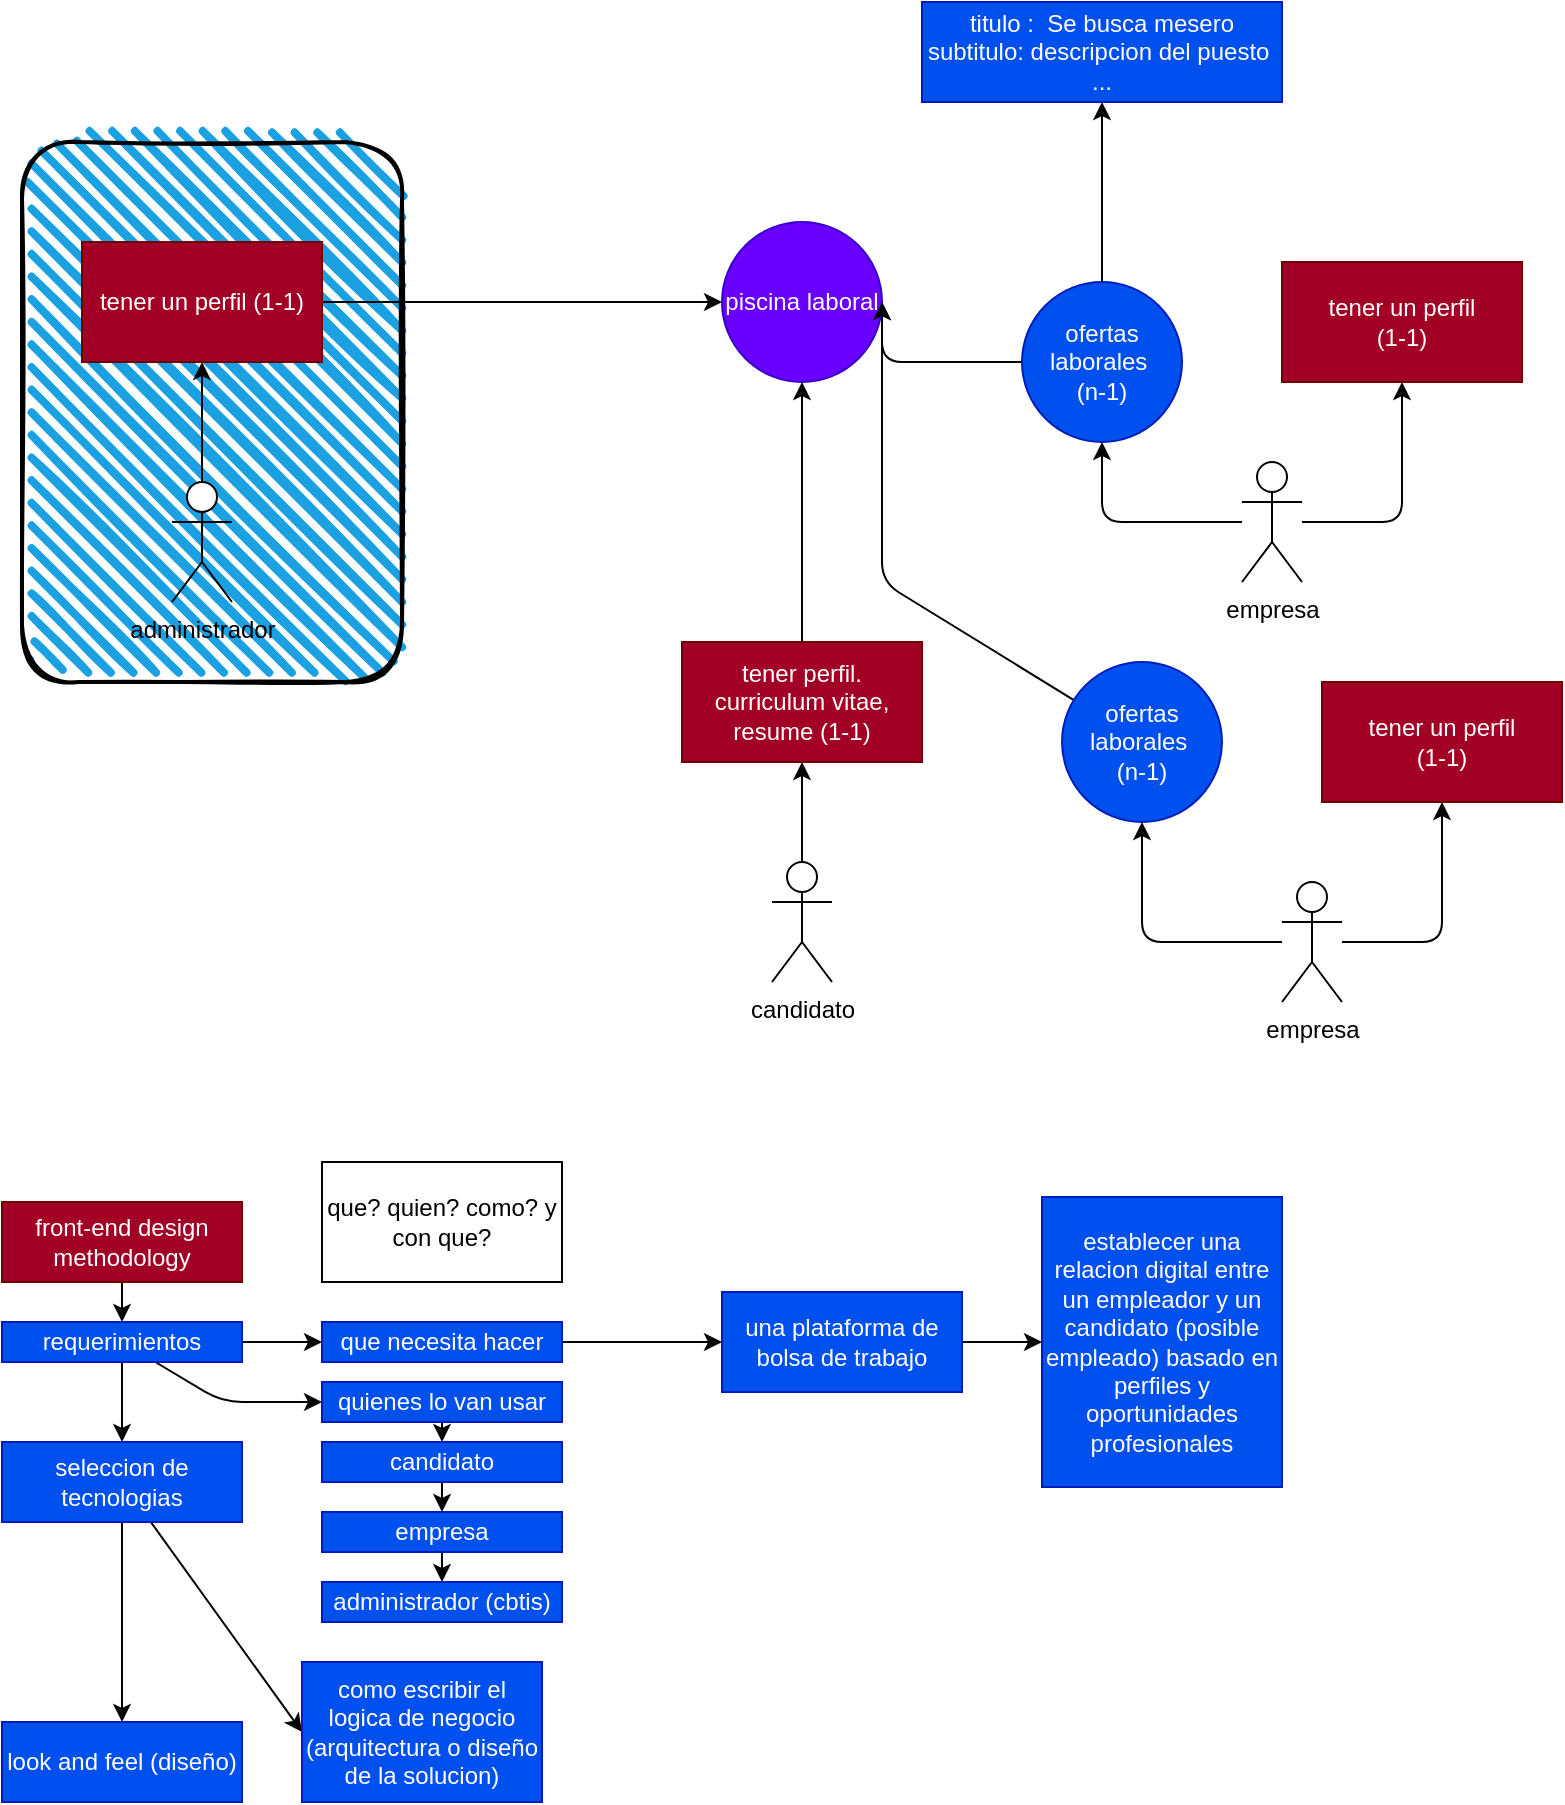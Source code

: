 <mxfile>
    <diagram id="3_qGxpZdwHny5ZAxj3Jo" name="Page-1">
        <mxGraphModel dx="1977" dy="2260" grid="1" gridSize="10" guides="1" tooltips="1" connect="1" arrows="1" fold="1" page="1" pageScale="1" pageWidth="850" pageHeight="1100" math="0" shadow="0">
            <root>
                <mxCell id="0"/>
                <mxCell id="1" parent="0"/>
                <mxCell id="49" value="" style="rounded=1;whiteSpace=wrap;html=1;strokeWidth=2;fillWeight=4;hachureGap=8;hachureAngle=45;fillColor=#1ba1e2;sketch=1;" vertex="1" parent="1">
                    <mxGeometry x="50" y="-570" width="190" height="270" as="geometry"/>
                </mxCell>
                <mxCell id="6" value="" style="edgeStyle=none;html=1;" edge="1" parent="1" source="2" target="5">
                    <mxGeometry relative="1" as="geometry"/>
                </mxCell>
                <mxCell id="8" value="" style="edgeStyle=none;html=1;" edge="1" parent="1" source="2" target="7">
                    <mxGeometry relative="1" as="geometry">
                        <Array as="points">
                            <mxPoint x="150" y="60"/>
                        </Array>
                    </mxGeometry>
                </mxCell>
                <mxCell id="11" style="edgeStyle=none;html=1;entryX=0.5;entryY=0;entryDx=0;entryDy=0;" edge="1" parent="1" source="2" target="10">
                    <mxGeometry relative="1" as="geometry"/>
                </mxCell>
                <mxCell id="2" value="requerimientos" style="rounded=0;whiteSpace=wrap;html=1;fillColor=#0050ef;fontColor=#ffffff;strokeColor=#001DBC;" vertex="1" parent="1">
                    <mxGeometry x="40" y="20" width="120" height="20" as="geometry"/>
                </mxCell>
                <mxCell id="4" style="edgeStyle=none;html=1;" edge="1" parent="1" source="3" target="2">
                    <mxGeometry relative="1" as="geometry"/>
                </mxCell>
                <mxCell id="3" value="front-end design methodology" style="rounded=0;whiteSpace=wrap;html=1;fillColor=#a20025;fontColor=#ffffff;strokeColor=#6F0000;" vertex="1" parent="1">
                    <mxGeometry x="40" y="-40" width="120" height="40" as="geometry"/>
                </mxCell>
                <mxCell id="17" value="" style="edgeStyle=none;html=1;" edge="1" parent="1" source="5" target="16">
                    <mxGeometry relative="1" as="geometry"/>
                </mxCell>
                <mxCell id="5" value="que necesita hacer" style="rounded=0;whiteSpace=wrap;html=1;fillColor=#0050ef;fontColor=#ffffff;strokeColor=#001DBC;" vertex="1" parent="1">
                    <mxGeometry x="200" y="20" width="120" height="20" as="geometry"/>
                </mxCell>
                <mxCell id="21" value="" style="edgeStyle=none;html=1;" edge="1" parent="1" source="7" target="20">
                    <mxGeometry relative="1" as="geometry"/>
                </mxCell>
                <mxCell id="7" value="quienes lo van usar" style="rounded=0;whiteSpace=wrap;html=1;fillColor=#0050ef;fontColor=#ffffff;strokeColor=#001DBC;" vertex="1" parent="1">
                    <mxGeometry x="200" y="50" width="120" height="20" as="geometry"/>
                </mxCell>
                <mxCell id="9" value="que? quien? como? y con que?" style="rounded=0;whiteSpace=wrap;html=1;" vertex="1" parent="1">
                    <mxGeometry x="200" y="-60" width="120" height="60" as="geometry"/>
                </mxCell>
                <mxCell id="13" style="edgeStyle=none;html=1;entryX=0.5;entryY=0;entryDx=0;entryDy=0;" edge="1" parent="1" source="10" target="12">
                    <mxGeometry relative="1" as="geometry"/>
                </mxCell>
                <mxCell id="15" style="edgeStyle=none;html=1;entryX=0;entryY=0.5;entryDx=0;entryDy=0;" edge="1" parent="1" source="10" target="14">
                    <mxGeometry relative="1" as="geometry"/>
                </mxCell>
                <mxCell id="10" value="seleccion de tecnologias" style="rounded=0;whiteSpace=wrap;html=1;fillColor=#0050ef;fontColor=#ffffff;strokeColor=#001DBC;" vertex="1" parent="1">
                    <mxGeometry x="40" y="80" width="120" height="40" as="geometry"/>
                </mxCell>
                <mxCell id="12" value="look and feel (diseño)&lt;br&gt;" style="rounded=0;whiteSpace=wrap;html=1;fillColor=#0050ef;fontColor=#ffffff;strokeColor=#001DBC;" vertex="1" parent="1">
                    <mxGeometry x="40" y="220" width="120" height="40" as="geometry"/>
                </mxCell>
                <mxCell id="14" value="como escribir el logica de negocio (arquitectura o diseño de la solucion)" style="rounded=0;whiteSpace=wrap;html=1;fillColor=#0050ef;fontColor=#ffffff;strokeColor=#001DBC;" vertex="1" parent="1">
                    <mxGeometry x="190" y="190" width="120" height="70" as="geometry"/>
                </mxCell>
                <mxCell id="19" value="" style="edgeStyle=none;html=1;" edge="1" parent="1" source="16" target="18">
                    <mxGeometry relative="1" as="geometry"/>
                </mxCell>
                <mxCell id="16" value="una plataforma de bolsa de trabajo" style="rounded=0;whiteSpace=wrap;html=1;fillColor=#0050ef;fontColor=#ffffff;strokeColor=#001DBC;" vertex="1" parent="1">
                    <mxGeometry x="400" y="5" width="120" height="50" as="geometry"/>
                </mxCell>
                <mxCell id="18" value="establecer una relacion digital entre un empleador y un candidato (posible empleado) basado en perfiles y oportunidades profesionales" style="rounded=0;whiteSpace=wrap;html=1;fillColor=#0050ef;fontColor=#ffffff;strokeColor=#001DBC;" vertex="1" parent="1">
                    <mxGeometry x="560" y="-42.5" width="120" height="145" as="geometry"/>
                </mxCell>
                <mxCell id="23" value="" style="edgeStyle=none;html=1;" edge="1" parent="1" source="20" target="22">
                    <mxGeometry relative="1" as="geometry"/>
                </mxCell>
                <mxCell id="20" value="candidato" style="rounded=0;whiteSpace=wrap;html=1;fillColor=#0050ef;fontColor=#ffffff;strokeColor=#001DBC;" vertex="1" parent="1">
                    <mxGeometry x="200" y="80" width="120" height="20" as="geometry"/>
                </mxCell>
                <mxCell id="25" value="" style="edgeStyle=none;html=1;" edge="1" parent="1" source="22" target="24">
                    <mxGeometry relative="1" as="geometry"/>
                </mxCell>
                <mxCell id="22" value="empresa" style="rounded=0;whiteSpace=wrap;html=1;fillColor=#0050ef;fontColor=#ffffff;strokeColor=#001DBC;" vertex="1" parent="1">
                    <mxGeometry x="200" y="115" width="120" height="20" as="geometry"/>
                </mxCell>
                <mxCell id="24" value="administrador (cbtis)" style="rounded=0;whiteSpace=wrap;html=1;fillColor=#0050ef;fontColor=#ffffff;strokeColor=#001DBC;" vertex="1" parent="1">
                    <mxGeometry x="200" y="150" width="120" height="20" as="geometry"/>
                </mxCell>
                <mxCell id="29" style="edgeStyle=none;html=1;entryX=0.5;entryY=1;entryDx=0;entryDy=0;" edge="1" parent="1" source="26" target="28">
                    <mxGeometry relative="1" as="geometry"/>
                </mxCell>
                <mxCell id="26" value="candidato&lt;br&gt;" style="shape=umlActor;verticalLabelPosition=bottom;verticalAlign=top;html=1;outlineConnect=0;" vertex="1" parent="1">
                    <mxGeometry x="425" y="-210" width="30" height="60" as="geometry"/>
                </mxCell>
                <mxCell id="46" style="edgeStyle=none;html=1;entryX=0.5;entryY=1;entryDx=0;entryDy=0;" edge="1" parent="1" source="28" target="38">
                    <mxGeometry relative="1" as="geometry"/>
                </mxCell>
                <mxCell id="28" value="tener perfil.&lt;br&gt;curriculum vitae, resume (1-1)" style="rounded=0;whiteSpace=wrap;html=1;fillColor=#a20025;fontColor=#ffffff;strokeColor=#6F0000;" vertex="1" parent="1">
                    <mxGeometry x="380" y="-320" width="120" height="60" as="geometry"/>
                </mxCell>
                <mxCell id="32" style="edgeStyle=none;html=1;entryX=0.5;entryY=1;entryDx=0;entryDy=0;" edge="1" parent="1" source="30" target="31">
                    <mxGeometry relative="1" as="geometry">
                        <Array as="points">
                            <mxPoint x="760" y="-170"/>
                        </Array>
                    </mxGeometry>
                </mxCell>
                <mxCell id="37" style="edgeStyle=none;html=1;entryX=0.5;entryY=1;entryDx=0;entryDy=0;" edge="1" parent="1" source="30" target="36">
                    <mxGeometry relative="1" as="geometry">
                        <Array as="points">
                            <mxPoint x="610" y="-170"/>
                        </Array>
                    </mxGeometry>
                </mxCell>
                <mxCell id="30" value="empresa" style="shape=umlActor;verticalLabelPosition=bottom;verticalAlign=top;html=1;outlineConnect=0;" vertex="1" parent="1">
                    <mxGeometry x="680" y="-200" width="30" height="60" as="geometry"/>
                </mxCell>
                <mxCell id="31" value="tener un perfil&lt;br&gt;(1-1)" style="rounded=0;whiteSpace=wrap;html=1;fillColor=#a20025;fontColor=#ffffff;strokeColor=#6F0000;" vertex="1" parent="1">
                    <mxGeometry x="700" y="-300" width="120" height="60" as="geometry"/>
                </mxCell>
                <mxCell id="35" style="edgeStyle=none;html=1;entryX=0.5;entryY=1;entryDx=0;entryDy=0;" edge="1" parent="1" source="33" target="34">
                    <mxGeometry relative="1" as="geometry"/>
                </mxCell>
                <mxCell id="33" value="administrador" style="shape=umlActor;verticalLabelPosition=bottom;verticalAlign=top;html=1;outlineConnect=0;" vertex="1" parent="1">
                    <mxGeometry x="125" y="-400" width="30" height="60" as="geometry"/>
                </mxCell>
                <mxCell id="48" style="edgeStyle=none;html=1;entryX=0;entryY=0.5;entryDx=0;entryDy=0;" edge="1" parent="1" source="34" target="38">
                    <mxGeometry relative="1" as="geometry">
                        <Array as="points">
                            <mxPoint x="260" y="-490"/>
                        </Array>
                    </mxGeometry>
                </mxCell>
                <mxCell id="34" value="tener un perfil (1-1)" style="rounded=0;whiteSpace=wrap;html=1;fillColor=#a20025;fontColor=#ffffff;strokeColor=#6F0000;" vertex="1" parent="1">
                    <mxGeometry x="80" y="-520" width="120" height="60" as="geometry"/>
                </mxCell>
                <mxCell id="39" style="edgeStyle=none;html=1;entryX=1;entryY=0.5;entryDx=0;entryDy=0;" edge="1" parent="1" source="36" target="38">
                    <mxGeometry relative="1" as="geometry">
                        <Array as="points">
                            <mxPoint x="480" y="-350"/>
                        </Array>
                    </mxGeometry>
                </mxCell>
                <mxCell id="36" value="ofertas laborales&amp;nbsp;&lt;br&gt;(n-1)" style="ellipse;whiteSpace=wrap;html=1;aspect=fixed;fillColor=#0050ef;fontColor=#ffffff;strokeColor=#001DBC;" vertex="1" parent="1">
                    <mxGeometry x="570" y="-310" width="80" height="80" as="geometry"/>
                </mxCell>
                <mxCell id="38" value="piscina laboral" style="ellipse;whiteSpace=wrap;html=1;aspect=fixed;fillColor=#6a00ff;fontColor=#ffffff;strokeColor=#3700CC;" vertex="1" parent="1">
                    <mxGeometry x="400" y="-530" width="80" height="80" as="geometry"/>
                </mxCell>
                <mxCell id="40" style="edgeStyle=none;html=1;entryX=0.5;entryY=1;entryDx=0;entryDy=0;" edge="1" parent="1" source="42" target="43">
                    <mxGeometry relative="1" as="geometry">
                        <Array as="points">
                            <mxPoint x="740" y="-380"/>
                        </Array>
                    </mxGeometry>
                </mxCell>
                <mxCell id="41" style="edgeStyle=none;html=1;entryX=0.5;entryY=1;entryDx=0;entryDy=0;" edge="1" parent="1" source="42" target="44">
                    <mxGeometry relative="1" as="geometry">
                        <Array as="points">
                            <mxPoint x="590" y="-380"/>
                        </Array>
                    </mxGeometry>
                </mxCell>
                <mxCell id="42" value="empresa" style="shape=umlActor;verticalLabelPosition=bottom;verticalAlign=top;html=1;outlineConnect=0;" vertex="1" parent="1">
                    <mxGeometry x="660" y="-410" width="30" height="60" as="geometry"/>
                </mxCell>
                <mxCell id="43" value="tener un perfil&lt;br&gt;(1-1)" style="rounded=0;whiteSpace=wrap;html=1;fillColor=#a20025;fontColor=#ffffff;strokeColor=#6F0000;" vertex="1" parent="1">
                    <mxGeometry x="680" y="-510" width="120" height="60" as="geometry"/>
                </mxCell>
                <mxCell id="45" style="edgeStyle=none;html=1;entryX=1;entryY=0.5;entryDx=0;entryDy=0;" edge="1" parent="1" source="44" target="38">
                    <mxGeometry relative="1" as="geometry">
                        <Array as="points">
                            <mxPoint x="480" y="-460"/>
                        </Array>
                    </mxGeometry>
                </mxCell>
                <mxCell id="51" value="" style="edgeStyle=none;html=1;" edge="1" parent="1" source="44" target="50">
                    <mxGeometry relative="1" as="geometry"/>
                </mxCell>
                <mxCell id="44" value="ofertas laborales&amp;nbsp;&lt;br&gt;(n-1)" style="ellipse;whiteSpace=wrap;html=1;aspect=fixed;fillColor=#0050ef;fontColor=#ffffff;strokeColor=#001DBC;" vertex="1" parent="1">
                    <mxGeometry x="550" y="-500" width="80" height="80" as="geometry"/>
                </mxCell>
                <mxCell id="50" value="titulo :&amp;nbsp; Se busca mesero&lt;br&gt;subtitulo: descripcion del puesto&amp;nbsp;&lt;br&gt;..." style="whiteSpace=wrap;html=1;fillColor=#0050ef;strokeColor=#001DBC;fontColor=#ffffff;" vertex="1" parent="1">
                    <mxGeometry x="500" y="-640" width="180" height="50" as="geometry"/>
                </mxCell>
            </root>
        </mxGraphModel>
    </diagram>
</mxfile>